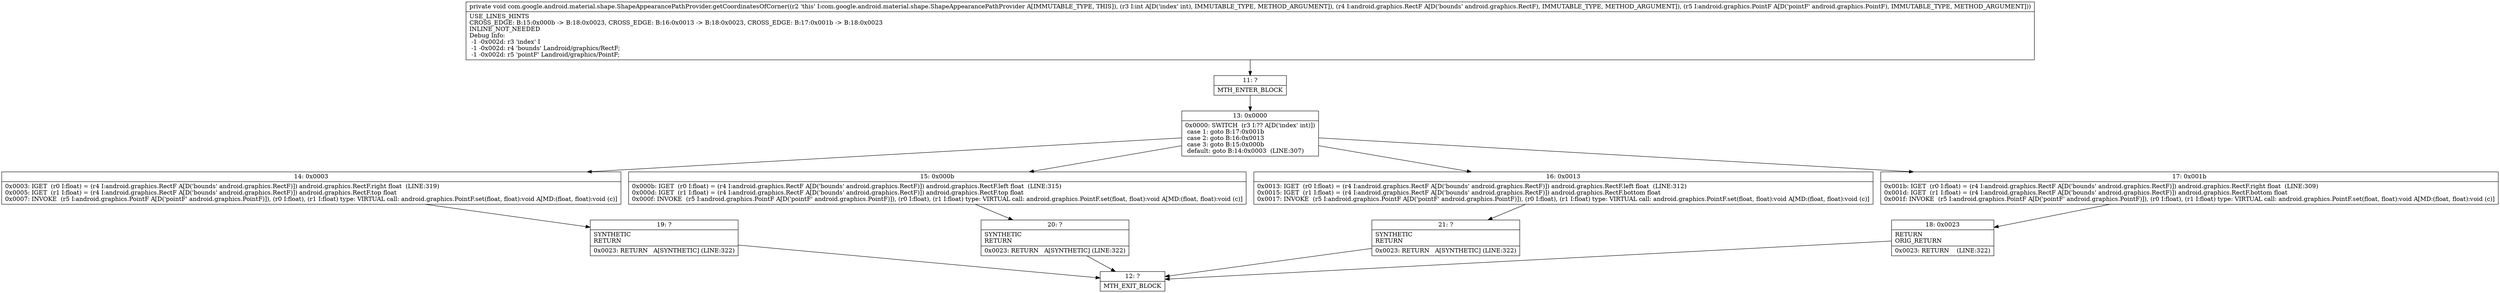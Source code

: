 digraph "CFG forcom.google.android.material.shape.ShapeAppearancePathProvider.getCoordinatesOfCorner(ILandroid\/graphics\/RectF;Landroid\/graphics\/PointF;)V" {
Node_11 [shape=record,label="{11\:\ ?|MTH_ENTER_BLOCK\l}"];
Node_13 [shape=record,label="{13\:\ 0x0000|0x0000: SWITCH  (r3 I:?? A[D('index' int)])\l case 1: goto B:17:0x001b\l case 2: goto B:16:0x0013\l case 3: goto B:15:0x000b\l default: goto B:14:0x0003  (LINE:307)\l}"];
Node_14 [shape=record,label="{14\:\ 0x0003|0x0003: IGET  (r0 I:float) = (r4 I:android.graphics.RectF A[D('bounds' android.graphics.RectF)]) android.graphics.RectF.right float  (LINE:319)\l0x0005: IGET  (r1 I:float) = (r4 I:android.graphics.RectF A[D('bounds' android.graphics.RectF)]) android.graphics.RectF.top float \l0x0007: INVOKE  (r5 I:android.graphics.PointF A[D('pointF' android.graphics.PointF)]), (r0 I:float), (r1 I:float) type: VIRTUAL call: android.graphics.PointF.set(float, float):void A[MD:(float, float):void (c)]\l}"];
Node_19 [shape=record,label="{19\:\ ?|SYNTHETIC\lRETURN\l|0x0023: RETURN   A[SYNTHETIC] (LINE:322)\l}"];
Node_12 [shape=record,label="{12\:\ ?|MTH_EXIT_BLOCK\l}"];
Node_15 [shape=record,label="{15\:\ 0x000b|0x000b: IGET  (r0 I:float) = (r4 I:android.graphics.RectF A[D('bounds' android.graphics.RectF)]) android.graphics.RectF.left float  (LINE:315)\l0x000d: IGET  (r1 I:float) = (r4 I:android.graphics.RectF A[D('bounds' android.graphics.RectF)]) android.graphics.RectF.top float \l0x000f: INVOKE  (r5 I:android.graphics.PointF A[D('pointF' android.graphics.PointF)]), (r0 I:float), (r1 I:float) type: VIRTUAL call: android.graphics.PointF.set(float, float):void A[MD:(float, float):void (c)]\l}"];
Node_20 [shape=record,label="{20\:\ ?|SYNTHETIC\lRETURN\l|0x0023: RETURN   A[SYNTHETIC] (LINE:322)\l}"];
Node_16 [shape=record,label="{16\:\ 0x0013|0x0013: IGET  (r0 I:float) = (r4 I:android.graphics.RectF A[D('bounds' android.graphics.RectF)]) android.graphics.RectF.left float  (LINE:312)\l0x0015: IGET  (r1 I:float) = (r4 I:android.graphics.RectF A[D('bounds' android.graphics.RectF)]) android.graphics.RectF.bottom float \l0x0017: INVOKE  (r5 I:android.graphics.PointF A[D('pointF' android.graphics.PointF)]), (r0 I:float), (r1 I:float) type: VIRTUAL call: android.graphics.PointF.set(float, float):void A[MD:(float, float):void (c)]\l}"];
Node_21 [shape=record,label="{21\:\ ?|SYNTHETIC\lRETURN\l|0x0023: RETURN   A[SYNTHETIC] (LINE:322)\l}"];
Node_17 [shape=record,label="{17\:\ 0x001b|0x001b: IGET  (r0 I:float) = (r4 I:android.graphics.RectF A[D('bounds' android.graphics.RectF)]) android.graphics.RectF.right float  (LINE:309)\l0x001d: IGET  (r1 I:float) = (r4 I:android.graphics.RectF A[D('bounds' android.graphics.RectF)]) android.graphics.RectF.bottom float \l0x001f: INVOKE  (r5 I:android.graphics.PointF A[D('pointF' android.graphics.PointF)]), (r0 I:float), (r1 I:float) type: VIRTUAL call: android.graphics.PointF.set(float, float):void A[MD:(float, float):void (c)]\l}"];
Node_18 [shape=record,label="{18\:\ 0x0023|RETURN\lORIG_RETURN\l|0x0023: RETURN    (LINE:322)\l}"];
MethodNode[shape=record,label="{private void com.google.android.material.shape.ShapeAppearancePathProvider.getCoordinatesOfCorner((r2 'this' I:com.google.android.material.shape.ShapeAppearancePathProvider A[IMMUTABLE_TYPE, THIS]), (r3 I:int A[D('index' int), IMMUTABLE_TYPE, METHOD_ARGUMENT]), (r4 I:android.graphics.RectF A[D('bounds' android.graphics.RectF), IMMUTABLE_TYPE, METHOD_ARGUMENT]), (r5 I:android.graphics.PointF A[D('pointF' android.graphics.PointF), IMMUTABLE_TYPE, METHOD_ARGUMENT]))  | USE_LINES_HINTS\lCROSS_EDGE: B:15:0x000b \-\> B:18:0x0023, CROSS_EDGE: B:16:0x0013 \-\> B:18:0x0023, CROSS_EDGE: B:17:0x001b \-\> B:18:0x0023\lINLINE_NOT_NEEDED\lDebug Info:\l  \-1 \-0x002d: r3 'index' I\l  \-1 \-0x002d: r4 'bounds' Landroid\/graphics\/RectF;\l  \-1 \-0x002d: r5 'pointF' Landroid\/graphics\/PointF;\l}"];
MethodNode -> Node_11;Node_11 -> Node_13;
Node_13 -> Node_14;
Node_13 -> Node_15;
Node_13 -> Node_16;
Node_13 -> Node_17;
Node_14 -> Node_19;
Node_19 -> Node_12;
Node_15 -> Node_20;
Node_20 -> Node_12;
Node_16 -> Node_21;
Node_21 -> Node_12;
Node_17 -> Node_18;
Node_18 -> Node_12;
}

